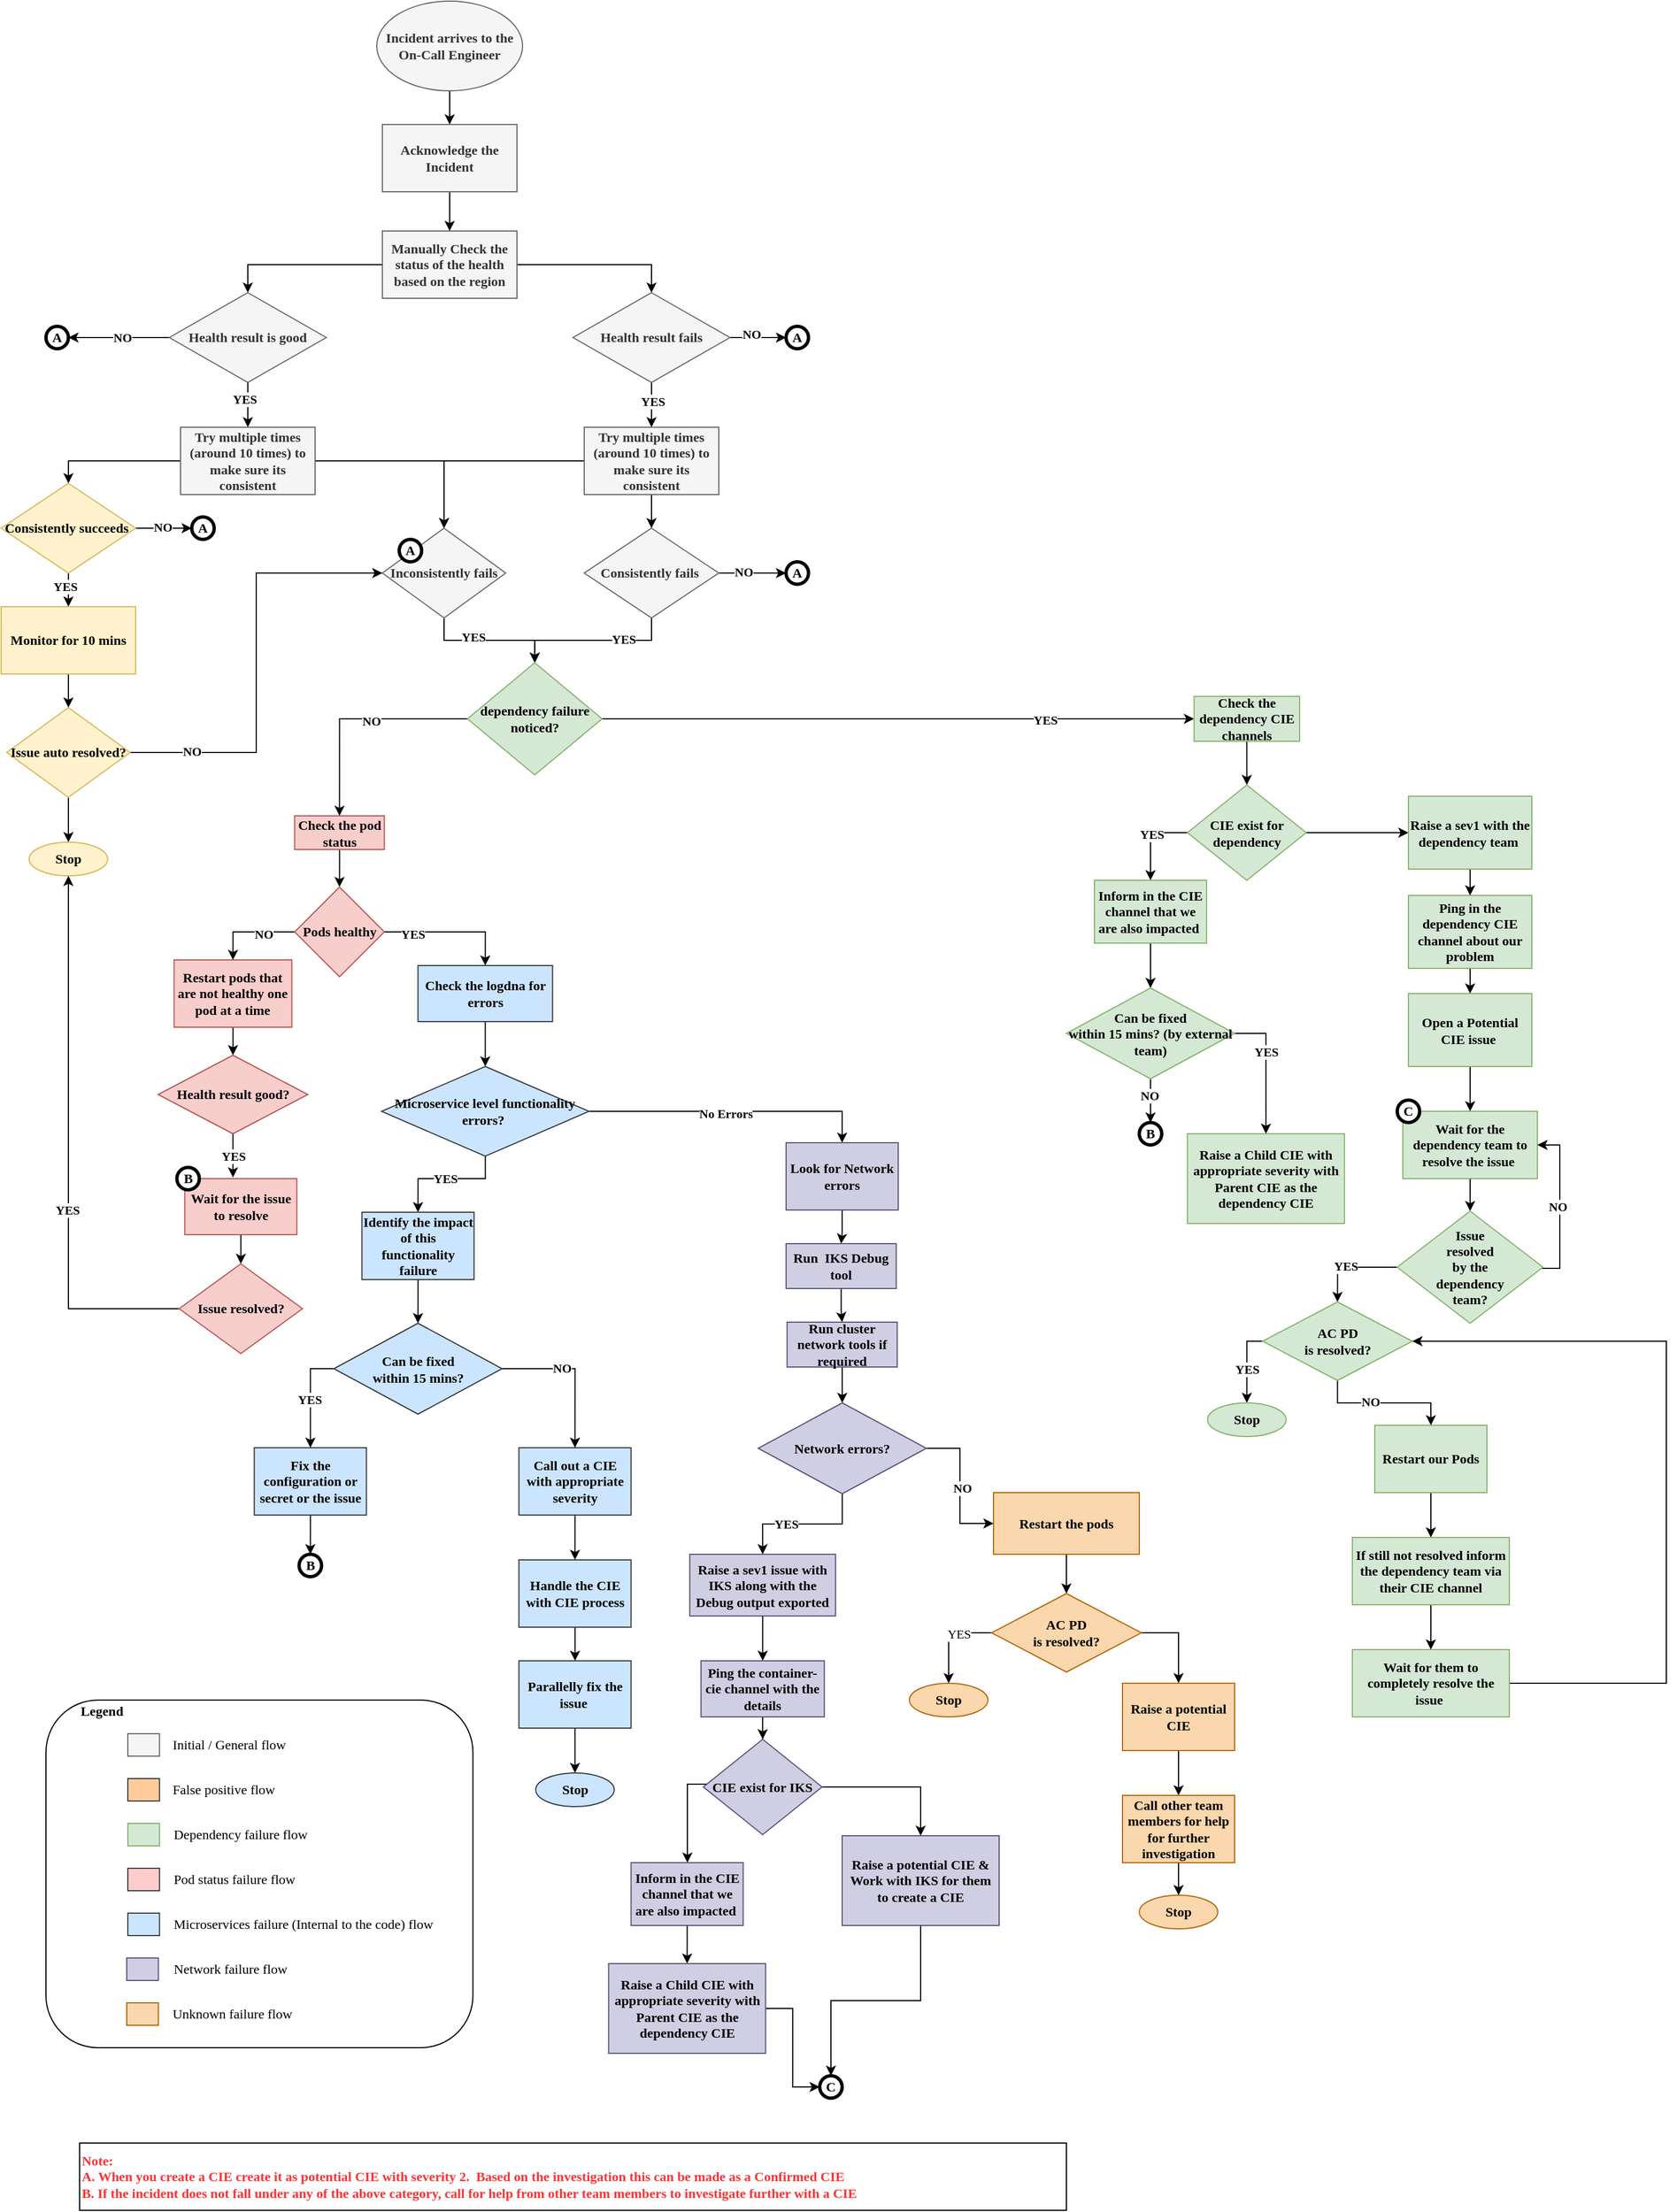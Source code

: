 <mxfile version="18.0.6" type="device"><diagram id="FDYLZBXGnMPQiUnerH1P" name="Page-1"><mxGraphModel dx="1106" dy="768" grid="1" gridSize="10" guides="1" tooltips="1" connect="1" arrows="1" fold="1" page="1" pageScale="1" pageWidth="827" pageHeight="1169" math="0" shadow="0"><root><mxCell id="0"/><mxCell id="1" parent="0"/><mxCell id="dsSMguRBTFN9yj0ZaNTY-13" style="edgeStyle=orthogonalEdgeStyle;rounded=0;orthogonalLoop=1;jettySize=auto;html=1;entryX=0.5;entryY=0;entryDx=0;entryDy=0;fontFamily=Georgia;fontStyle=1" edge="1" parent="1" source="dsSMguRBTFN9yj0ZaNTY-1" target="dsSMguRBTFN9yj0ZaNTY-2"><mxGeometry relative="1" as="geometry"/></mxCell><mxCell id="dsSMguRBTFN9yj0ZaNTY-1" value="Incident arrives to the On-Call Engineer" style="ellipse;whiteSpace=wrap;html=1;fontFamily=Georgia;fontStyle=1;fillColor=#f5f5f5;fontColor=#333333;strokeColor=#666666;" vertex="1" parent="1"><mxGeometry x="375" y="50" width="130" height="80" as="geometry"/></mxCell><mxCell id="dsSMguRBTFN9yj0ZaNTY-14" style="edgeStyle=orthogonalEdgeStyle;rounded=0;orthogonalLoop=1;jettySize=auto;html=1;fontFamily=Georgia;fontStyle=1" edge="1" parent="1" source="dsSMguRBTFN9yj0ZaNTY-2" target="dsSMguRBTFN9yj0ZaNTY-3"><mxGeometry relative="1" as="geometry"/></mxCell><mxCell id="dsSMguRBTFN9yj0ZaNTY-2" value="Acknowledge the Incident" style="rounded=0;whiteSpace=wrap;html=1;fontFamily=Georgia;fontStyle=1;fillColor=#f5f5f5;fontColor=#333333;strokeColor=#666666;" vertex="1" parent="1"><mxGeometry x="380" y="160" width="120" height="60" as="geometry"/></mxCell><mxCell id="dsSMguRBTFN9yj0ZaNTY-15" style="edgeStyle=orthogonalEdgeStyle;rounded=0;orthogonalLoop=1;jettySize=auto;html=1;entryX=0.5;entryY=0;entryDx=0;entryDy=0;fontFamily=Georgia;fontStyle=1" edge="1" parent="1" source="dsSMguRBTFN9yj0ZaNTY-3" target="dsSMguRBTFN9yj0ZaNTY-5"><mxGeometry relative="1" as="geometry"/></mxCell><mxCell id="dsSMguRBTFN9yj0ZaNTY-16" style="edgeStyle=orthogonalEdgeStyle;rounded=0;orthogonalLoop=1;jettySize=auto;html=1;entryX=0.5;entryY=0;entryDx=0;entryDy=0;fontFamily=Georgia;fontStyle=1" edge="1" parent="1" source="dsSMguRBTFN9yj0ZaNTY-3" target="dsSMguRBTFN9yj0ZaNTY-7"><mxGeometry relative="1" as="geometry"/></mxCell><mxCell id="dsSMguRBTFN9yj0ZaNTY-3" value="Manually Check the status of the health based on the region" style="rounded=0;whiteSpace=wrap;html=1;fontFamily=Georgia;fontStyle=1;fillColor=#f5f5f5;fontColor=#333333;strokeColor=#666666;" vertex="1" parent="1"><mxGeometry x="380" y="255" width="120" height="60" as="geometry"/></mxCell><mxCell id="dsSMguRBTFN9yj0ZaNTY-17" style="edgeStyle=orthogonalEdgeStyle;rounded=0;orthogonalLoop=1;jettySize=auto;html=1;entryX=0.5;entryY=0;entryDx=0;entryDy=0;fontFamily=Georgia;fontStyle=1" edge="1" parent="1" source="dsSMguRBTFN9yj0ZaNTY-5" target="dsSMguRBTFN9yj0ZaNTY-6"><mxGeometry relative="1" as="geometry"/></mxCell><mxCell id="dsSMguRBTFN9yj0ZaNTY-34" value="YES" style="edgeLabel;html=1;align=center;verticalAlign=middle;resizable=0;points=[];fontFamily=Georgia;fontStyle=1" vertex="1" connectable="0" parent="dsSMguRBTFN9yj0ZaNTY-17"><mxGeometry x="-0.25" y="-3" relative="1" as="geometry"><mxPoint as="offset"/></mxGeometry></mxCell><mxCell id="dsSMguRBTFN9yj0ZaNTY-38" style="edgeStyle=orthogonalEdgeStyle;rounded=0;orthogonalLoop=1;jettySize=auto;html=1;entryX=1;entryY=0.5;entryDx=0;entryDy=0;fontFamily=Georgia;fontStyle=1" edge="1" parent="1" source="dsSMguRBTFN9yj0ZaNTY-5" target="dsSMguRBTFN9yj0ZaNTY-37"><mxGeometry relative="1" as="geometry"/></mxCell><mxCell id="dsSMguRBTFN9yj0ZaNTY-42" value="NO" style="edgeLabel;html=1;align=center;verticalAlign=middle;resizable=0;points=[];fontFamily=Georgia;fontStyle=1" vertex="1" connectable="0" parent="dsSMguRBTFN9yj0ZaNTY-38"><mxGeometry x="-0.067" relative="1" as="geometry"><mxPoint as="offset"/></mxGeometry></mxCell><mxCell id="dsSMguRBTFN9yj0ZaNTY-5" value="Health result is good" style="rhombus;whiteSpace=wrap;html=1;fontFamily=Georgia;fontStyle=1;fillColor=#f5f5f5;fontColor=#333333;strokeColor=#666666;" vertex="1" parent="1"><mxGeometry x="190" y="310" width="140" height="80" as="geometry"/></mxCell><mxCell id="dsSMguRBTFN9yj0ZaNTY-19" style="edgeStyle=orthogonalEdgeStyle;rounded=0;orthogonalLoop=1;jettySize=auto;html=1;entryX=0.5;entryY=0;entryDx=0;entryDy=0;fontFamily=Georgia;fontStyle=1" edge="1" parent="1" source="dsSMguRBTFN9yj0ZaNTY-6" target="dsSMguRBTFN9yj0ZaNTY-9"><mxGeometry relative="1" as="geometry"/></mxCell><mxCell id="dsSMguRBTFN9yj0ZaNTY-32" style="edgeStyle=orthogonalEdgeStyle;rounded=0;orthogonalLoop=1;jettySize=auto;html=1;entryX=0.5;entryY=0;entryDx=0;entryDy=0;fontFamily=Georgia;fontStyle=1" edge="1" parent="1" source="dsSMguRBTFN9yj0ZaNTY-6" target="dsSMguRBTFN9yj0ZaNTY-12"><mxGeometry relative="1" as="geometry"/></mxCell><mxCell id="dsSMguRBTFN9yj0ZaNTY-6" value="Try multiple times (around 10 times) to make sure its consistent" style="rounded=0;whiteSpace=wrap;html=1;fontFamily=Georgia;fontStyle=1;fillColor=#f5f5f5;fontColor=#333333;strokeColor=#666666;" vertex="1" parent="1"><mxGeometry x="200" y="430" width="120" height="60" as="geometry"/></mxCell><mxCell id="dsSMguRBTFN9yj0ZaNTY-18" style="edgeStyle=orthogonalEdgeStyle;rounded=0;orthogonalLoop=1;jettySize=auto;html=1;entryX=0.5;entryY=0;entryDx=0;entryDy=0;fontFamily=Georgia;fontStyle=1" edge="1" parent="1" source="dsSMguRBTFN9yj0ZaNTY-7" target="dsSMguRBTFN9yj0ZaNTY-8"><mxGeometry relative="1" as="geometry"/></mxCell><mxCell id="dsSMguRBTFN9yj0ZaNTY-35" value="YES" style="edgeLabel;html=1;align=center;verticalAlign=middle;resizable=0;points=[];fontFamily=Georgia;fontStyle=1" vertex="1" connectable="0" parent="dsSMguRBTFN9yj0ZaNTY-18"><mxGeometry x="-0.15" y="1" relative="1" as="geometry"><mxPoint as="offset"/></mxGeometry></mxCell><mxCell id="dsSMguRBTFN9yj0ZaNTY-50" style="edgeStyle=orthogonalEdgeStyle;rounded=0;orthogonalLoop=1;jettySize=auto;html=1;entryX=0;entryY=0.5;entryDx=0;entryDy=0;fontFamily=Georgia;fontStyle=1" edge="1" parent="1" source="dsSMguRBTFN9yj0ZaNTY-7" target="dsSMguRBTFN9yj0ZaNTY-49"><mxGeometry relative="1" as="geometry"/></mxCell><mxCell id="dsSMguRBTFN9yj0ZaNTY-51" value="NO" style="edgeLabel;html=1;align=center;verticalAlign=middle;resizable=0;points=[];fontFamily=Georgia;fontStyle=1" vertex="1" connectable="0" parent="dsSMguRBTFN9yj0ZaNTY-50"><mxGeometry x="-0.24" y="3" relative="1" as="geometry"><mxPoint as="offset"/></mxGeometry></mxCell><mxCell id="dsSMguRBTFN9yj0ZaNTY-7" value="Health result fails" style="rhombus;whiteSpace=wrap;html=1;fontFamily=Georgia;fontStyle=1;fillColor=#f5f5f5;fontColor=#333333;strokeColor=#666666;" vertex="1" parent="1"><mxGeometry x="550" y="310" width="140" height="80" as="geometry"/></mxCell><mxCell id="dsSMguRBTFN9yj0ZaNTY-33" style="edgeStyle=orthogonalEdgeStyle;rounded=0;orthogonalLoop=1;jettySize=auto;html=1;entryX=0.5;entryY=0;entryDx=0;entryDy=0;fontFamily=Georgia;fontStyle=1" edge="1" parent="1" source="dsSMguRBTFN9yj0ZaNTY-8" target="dsSMguRBTFN9yj0ZaNTY-12"><mxGeometry relative="1" as="geometry"/></mxCell><mxCell id="dsSMguRBTFN9yj0ZaNTY-52" style="edgeStyle=orthogonalEdgeStyle;rounded=0;orthogonalLoop=1;jettySize=auto;html=1;fontFamily=Georgia;fontStyle=1" edge="1" parent="1" source="dsSMguRBTFN9yj0ZaNTY-8" target="dsSMguRBTFN9yj0ZaNTY-10"><mxGeometry relative="1" as="geometry"/></mxCell><mxCell id="dsSMguRBTFN9yj0ZaNTY-8" value="Try multiple times (around 10 times) to make sure its consistent" style="rounded=0;whiteSpace=wrap;html=1;fontFamily=Georgia;fontStyle=1;fillColor=#f5f5f5;fontColor=#333333;strokeColor=#666666;" vertex="1" parent="1"><mxGeometry x="560" y="430" width="120" height="60" as="geometry"/></mxCell><mxCell id="dsSMguRBTFN9yj0ZaNTY-22" style="edgeStyle=orthogonalEdgeStyle;rounded=0;orthogonalLoop=1;jettySize=auto;html=1;entryX=0.5;entryY=0;entryDx=0;entryDy=0;fontFamily=Georgia;fontStyle=1" edge="1" parent="1" source="dsSMguRBTFN9yj0ZaNTY-9" target="dsSMguRBTFN9yj0ZaNTY-20"><mxGeometry relative="1" as="geometry"/></mxCell><mxCell id="dsSMguRBTFN9yj0ZaNTY-43" value="YES" style="edgeLabel;html=1;align=center;verticalAlign=middle;resizable=0;points=[];fontFamily=Georgia;fontStyle=1" vertex="1" connectable="0" parent="dsSMguRBTFN9yj0ZaNTY-22"><mxGeometry x="0.28" y="-3" relative="1" as="geometry"><mxPoint as="offset"/></mxGeometry></mxCell><mxCell id="dsSMguRBTFN9yj0ZaNTY-46" style="edgeStyle=orthogonalEdgeStyle;rounded=0;orthogonalLoop=1;jettySize=auto;html=1;entryX=0;entryY=0.5;entryDx=0;entryDy=0;fontFamily=Georgia;fontStyle=1" edge="1" parent="1" source="dsSMguRBTFN9yj0ZaNTY-9" target="dsSMguRBTFN9yj0ZaNTY-45"><mxGeometry relative="1" as="geometry"/></mxCell><mxCell id="dsSMguRBTFN9yj0ZaNTY-47" value="NO" style="edgeLabel;html=1;align=center;verticalAlign=middle;resizable=0;points=[];fontFamily=Georgia;fontStyle=1" vertex="1" connectable="0" parent="dsSMguRBTFN9yj0ZaNTY-46"><mxGeometry x="-0.04" y="1" relative="1" as="geometry"><mxPoint as="offset"/></mxGeometry></mxCell><mxCell id="dsSMguRBTFN9yj0ZaNTY-9" value="Consistently succeeds&amp;nbsp;" style="rhombus;whiteSpace=wrap;html=1;fontFamily=Georgia;fontStyle=1;fillColor=#fff2cc;strokeColor=#d6b656;" vertex="1" parent="1"><mxGeometry x="40" y="480" width="120" height="80" as="geometry"/></mxCell><mxCell id="dsSMguRBTFN9yj0ZaNTY-56" style="edgeStyle=orthogonalEdgeStyle;rounded=0;orthogonalLoop=1;jettySize=auto;html=1;entryX=0;entryY=0.5;entryDx=0;entryDy=0;fontFamily=Georgia;fontStyle=1" edge="1" parent="1" source="dsSMguRBTFN9yj0ZaNTY-10" target="dsSMguRBTFN9yj0ZaNTY-55"><mxGeometry relative="1" as="geometry"/></mxCell><mxCell id="dsSMguRBTFN9yj0ZaNTY-58" value="NO" style="edgeLabel;html=1;align=center;verticalAlign=middle;resizable=0;points=[];fontFamily=Georgia;fontStyle=1" vertex="1" connectable="0" parent="dsSMguRBTFN9yj0ZaNTY-56"><mxGeometry x="-0.267" y="1" relative="1" as="geometry"><mxPoint as="offset"/></mxGeometry></mxCell><mxCell id="dsSMguRBTFN9yj0ZaNTY-62" style="edgeStyle=orthogonalEdgeStyle;rounded=0;orthogonalLoop=1;jettySize=auto;html=1;entryX=0.5;entryY=0;entryDx=0;entryDy=0;fontFamily=Georgia;fontStyle=1" edge="1" parent="1" source="dsSMguRBTFN9yj0ZaNTY-10" target="dsSMguRBTFN9yj0ZaNTY-112"><mxGeometry relative="1" as="geometry"><Array as="points"><mxPoint x="620" y="620"/><mxPoint x="516" y="620"/></Array></mxGeometry></mxCell><mxCell id="dsSMguRBTFN9yj0ZaNTY-98" value="YES" style="edgeLabel;html=1;align=center;verticalAlign=middle;resizable=0;points=[];fontFamily=Georgia;fontStyle=1" vertex="1" connectable="0" parent="dsSMguRBTFN9yj0ZaNTY-62"><mxGeometry x="-0.371" y="-1" relative="1" as="geometry"><mxPoint as="offset"/></mxGeometry></mxCell><mxCell id="dsSMguRBTFN9yj0ZaNTY-10" value="Consistently fails&amp;nbsp;" style="rhombus;whiteSpace=wrap;html=1;fontFamily=Georgia;fontStyle=1;fillColor=#f5f5f5;fontColor=#333333;strokeColor=#666666;" vertex="1" parent="1"><mxGeometry x="560" y="520" width="120" height="80" as="geometry"/></mxCell><mxCell id="dsSMguRBTFN9yj0ZaNTY-60" style="edgeStyle=orthogonalEdgeStyle;rounded=0;orthogonalLoop=1;jettySize=auto;html=1;entryX=0.5;entryY=0;entryDx=0;entryDy=0;fontFamily=Georgia;fontStyle=1" edge="1" parent="1" source="dsSMguRBTFN9yj0ZaNTY-12" target="dsSMguRBTFN9yj0ZaNTY-112"><mxGeometry relative="1" as="geometry"><mxPoint x="425" y="620" as="targetPoint"/></mxGeometry></mxCell><mxCell id="dsSMguRBTFN9yj0ZaNTY-99" value="YES" style="edgeLabel;html=1;align=center;verticalAlign=middle;resizable=0;points=[];fontFamily=Georgia;fontStyle=1" vertex="1" connectable="0" parent="dsSMguRBTFN9yj0ZaNTY-60"><mxGeometry x="-0.248" y="3" relative="1" as="geometry"><mxPoint as="offset"/></mxGeometry></mxCell><mxCell id="dsSMguRBTFN9yj0ZaNTY-12" value="Inconsistently fails" style="rhombus;whiteSpace=wrap;html=1;fontFamily=Georgia;fontStyle=1;fillColor=#f5f5f5;fontColor=#333333;strokeColor=#666666;" vertex="1" parent="1"><mxGeometry x="380" y="520" width="110" height="80" as="geometry"/></mxCell><mxCell id="dsSMguRBTFN9yj0ZaNTY-25" style="edgeStyle=orthogonalEdgeStyle;rounded=0;orthogonalLoop=1;jettySize=auto;html=1;entryX=0.5;entryY=0;entryDx=0;entryDy=0;fontFamily=Georgia;fontStyle=1" edge="1" parent="1" source="dsSMguRBTFN9yj0ZaNTY-20" target="dsSMguRBTFN9yj0ZaNTY-24"><mxGeometry relative="1" as="geometry"/></mxCell><mxCell id="dsSMguRBTFN9yj0ZaNTY-20" value="Monitor for 10 mins" style="rounded=0;whiteSpace=wrap;html=1;fontFamily=Georgia;fontStyle=1;fillColor=#fff2cc;strokeColor=#d6b656;" vertex="1" parent="1"><mxGeometry x="40" y="590" width="120" height="60" as="geometry"/></mxCell><mxCell id="dsSMguRBTFN9yj0ZaNTY-26" style="edgeStyle=orthogonalEdgeStyle;rounded=0;orthogonalLoop=1;jettySize=auto;html=1;entryX=0;entryY=0.5;entryDx=0;entryDy=0;fontFamily=Georgia;fontStyle=1" edge="1" parent="1" source="dsSMguRBTFN9yj0ZaNTY-24" target="dsSMguRBTFN9yj0ZaNTY-12"><mxGeometry relative="1" as="geometry"/></mxCell><mxCell id="dsSMguRBTFN9yj0ZaNTY-27" value="NO" style="edgeLabel;html=1;align=center;verticalAlign=middle;resizable=0;points=[];fontFamily=Georgia;fontStyle=1" vertex="1" connectable="0" parent="dsSMguRBTFN9yj0ZaNTY-26"><mxGeometry x="-0.718" y="1" relative="1" as="geometry"><mxPoint as="offset"/></mxGeometry></mxCell><mxCell id="dsSMguRBTFN9yj0ZaNTY-31" style="edgeStyle=orthogonalEdgeStyle;rounded=0;orthogonalLoop=1;jettySize=auto;html=1;entryX=0.5;entryY=0;entryDx=0;entryDy=0;fontFamily=Georgia;fontStyle=1" edge="1" parent="1" source="dsSMguRBTFN9yj0ZaNTY-24" target="dsSMguRBTFN9yj0ZaNTY-30"><mxGeometry relative="1" as="geometry"/></mxCell><mxCell id="dsSMguRBTFN9yj0ZaNTY-24" value="Issue auto resolved?" style="rhombus;whiteSpace=wrap;html=1;fontFamily=Georgia;fontStyle=1;fillColor=#fff2cc;strokeColor=#d6b656;" vertex="1" parent="1"><mxGeometry x="45" y="680" width="110" height="80" as="geometry"/></mxCell><mxCell id="dsSMguRBTFN9yj0ZaNTY-30" value="Stop" style="ellipse;whiteSpace=wrap;html=1;fontFamily=Georgia;fontStyle=1;fillColor=#fff2cc;strokeColor=#d6b656;" vertex="1" parent="1"><mxGeometry x="65" y="800" width="70" height="30" as="geometry"/></mxCell><mxCell id="dsSMguRBTFN9yj0ZaNTY-37" value="A" style="ellipse;whiteSpace=wrap;html=1;aspect=fixed;fontFamily=Georgia;fontStyle=1;strokeWidth=3;" vertex="1" parent="1"><mxGeometry x="80" y="340" width="20" height="20" as="geometry"/></mxCell><mxCell id="dsSMguRBTFN9yj0ZaNTY-39" value="A" style="ellipse;whiteSpace=wrap;html=1;aspect=fixed;fontFamily=Georgia;fontStyle=1;strokeWidth=3;" vertex="1" parent="1"><mxGeometry x="395" y="530" width="20" height="20" as="geometry"/></mxCell><mxCell id="dsSMguRBTFN9yj0ZaNTY-45" value="A" style="ellipse;whiteSpace=wrap;html=1;aspect=fixed;fontFamily=Georgia;fontStyle=1;strokeWidth=3;" vertex="1" parent="1"><mxGeometry x="210" y="510" width="20" height="20" as="geometry"/></mxCell><mxCell id="dsSMguRBTFN9yj0ZaNTY-49" value="A" style="ellipse;whiteSpace=wrap;html=1;aspect=fixed;fontFamily=Georgia;fontStyle=1;strokeWidth=3;" vertex="1" parent="1"><mxGeometry x="740" y="340" width="20" height="20" as="geometry"/></mxCell><mxCell id="dsSMguRBTFN9yj0ZaNTY-55" value="A" style="ellipse;whiteSpace=wrap;html=1;aspect=fixed;fontFamily=Georgia;fontStyle=1;strokeWidth=3;" vertex="1" parent="1"><mxGeometry x="740" y="550" width="20" height="20" as="geometry"/></mxCell><mxCell id="dsSMguRBTFN9yj0ZaNTY-76" style="edgeStyle=orthogonalEdgeStyle;rounded=0;orthogonalLoop=1;jettySize=auto;html=1;entryX=0.5;entryY=0;entryDx=0;entryDy=0;fontFamily=Georgia;fontStyle=1" edge="1" parent="1" source="dsSMguRBTFN9yj0ZaNTY-61" target="dsSMguRBTFN9yj0ZaNTY-64"><mxGeometry relative="1" as="geometry"/></mxCell><mxCell id="dsSMguRBTFN9yj0ZaNTY-61" value="Check the pod status" style="rounded=0;whiteSpace=wrap;html=1;fontFamily=Georgia;fontStyle=1;fillColor=#f8cecc;strokeColor=#b85450;" vertex="1" parent="1"><mxGeometry x="301.75" y="776.5" width="80" height="30" as="geometry"/></mxCell><mxCell id="dsSMguRBTFN9yj0ZaNTY-68" style="edgeStyle=orthogonalEdgeStyle;rounded=0;orthogonalLoop=1;jettySize=auto;html=1;entryX=0.5;entryY=0;entryDx=0;entryDy=0;fontFamily=Georgia;fontStyle=1" edge="1" parent="1" source="dsSMguRBTFN9yj0ZaNTY-63" target="dsSMguRBTFN9yj0ZaNTY-67"><mxGeometry relative="1" as="geometry"/></mxCell><mxCell id="dsSMguRBTFN9yj0ZaNTY-63" value="Restart pods that are not healthy one pod at a time" style="rounded=0;whiteSpace=wrap;html=1;fontFamily=Georgia;fontStyle=1;fillColor=#f8cecc;strokeColor=#b85450;" vertex="1" parent="1"><mxGeometry x="194.25" y="905" width="105" height="60" as="geometry"/></mxCell><mxCell id="dsSMguRBTFN9yj0ZaNTY-69" style="edgeStyle=orthogonalEdgeStyle;rounded=0;orthogonalLoop=1;jettySize=auto;html=1;entryX=0.5;entryY=0;entryDx=0;entryDy=0;fontFamily=Georgia;fontStyle=1" edge="1" parent="1" source="dsSMguRBTFN9yj0ZaNTY-64" target="dsSMguRBTFN9yj0ZaNTY-63"><mxGeometry relative="1" as="geometry"/></mxCell><mxCell id="dsSMguRBTFN9yj0ZaNTY-77" value="NO" style="edgeLabel;html=1;align=center;verticalAlign=middle;resizable=0;points=[];fontFamily=Georgia;fontStyle=1" vertex="1" connectable="0" parent="dsSMguRBTFN9yj0ZaNTY-69"><mxGeometry x="-0.294" y="2" relative="1" as="geometry"><mxPoint as="offset"/></mxGeometry></mxCell><mxCell id="dsSMguRBTFN9yj0ZaNTY-79" style="edgeStyle=orthogonalEdgeStyle;rounded=0;orthogonalLoop=1;jettySize=auto;html=1;entryX=0.5;entryY=0;entryDx=0;entryDy=0;fontFamily=Georgia;fontStyle=1" edge="1" parent="1" source="dsSMguRBTFN9yj0ZaNTY-64" target="dsSMguRBTFN9yj0ZaNTY-78"><mxGeometry relative="1" as="geometry"/></mxCell><mxCell id="dsSMguRBTFN9yj0ZaNTY-80" value="YES" style="edgeLabel;html=1;align=center;verticalAlign=middle;resizable=0;points=[];fontFamily=Georgia;fontStyle=1" vertex="1" connectable="0" parent="dsSMguRBTFN9yj0ZaNTY-79"><mxGeometry x="-0.582" y="-2" relative="1" as="geometry"><mxPoint as="offset"/></mxGeometry></mxCell><mxCell id="dsSMguRBTFN9yj0ZaNTY-64" value="Pods healthy" style="rhombus;whiteSpace=wrap;html=1;fontFamily=Georgia;strokeWidth=1;fontStyle=1;fillColor=#f8cecc;strokeColor=#b85450;" vertex="1" parent="1"><mxGeometry x="301.75" y="840" width="80" height="80" as="geometry"/></mxCell><mxCell id="dsSMguRBTFN9yj0ZaNTY-71" value="YES" style="edgeStyle=orthogonalEdgeStyle;rounded=0;orthogonalLoop=1;jettySize=auto;html=1;entryX=0.43;entryY=-0.02;entryDx=0;entryDy=0;entryPerimeter=0;fontFamily=Georgia;fontStyle=1" edge="1" parent="1" source="dsSMguRBTFN9yj0ZaNTY-67" target="dsSMguRBTFN9yj0ZaNTY-70"><mxGeometry relative="1" as="geometry"/></mxCell><mxCell id="dsSMguRBTFN9yj0ZaNTY-67" value="Health result good?" style="rhombus;whiteSpace=wrap;html=1;fontFamily=Georgia;strokeWidth=1;fontStyle=1;fillColor=#f8cecc;strokeColor=#b85450;" vertex="1" parent="1"><mxGeometry x="180" y="990" width="133.5" height="70" as="geometry"/></mxCell><mxCell id="dsSMguRBTFN9yj0ZaNTY-72" style="edgeStyle=orthogonalEdgeStyle;rounded=0;orthogonalLoop=1;jettySize=auto;html=1;entryX=0.5;entryY=1;entryDx=0;entryDy=0;fontFamily=Georgia;exitX=0;exitY=0.5;exitDx=0;exitDy=0;fontStyle=1" edge="1" parent="1" source="dsSMguRBTFN9yj0ZaNTY-73" target="dsSMguRBTFN9yj0ZaNTY-30"><mxGeometry relative="1" as="geometry"/></mxCell><mxCell id="dsSMguRBTFN9yj0ZaNTY-75" value="YES" style="edgeLabel;html=1;align=center;verticalAlign=middle;resizable=0;points=[];fontFamily=Georgia;fontStyle=1" vertex="1" connectable="0" parent="dsSMguRBTFN9yj0ZaNTY-72"><mxGeometry x="-0.228" y="1" relative="1" as="geometry"><mxPoint as="offset"/></mxGeometry></mxCell><mxCell id="dsSMguRBTFN9yj0ZaNTY-74" style="edgeStyle=orthogonalEdgeStyle;rounded=0;orthogonalLoop=1;jettySize=auto;html=1;fontFamily=Georgia;fontStyle=1" edge="1" parent="1" source="dsSMguRBTFN9yj0ZaNTY-70" target="dsSMguRBTFN9yj0ZaNTY-73"><mxGeometry relative="1" as="geometry"/></mxCell><mxCell id="dsSMguRBTFN9yj0ZaNTY-70" value="Wait for the issue to resolve" style="rounded=0;whiteSpace=wrap;html=1;fontFamily=Georgia;fontStyle=1;fillColor=#f8cecc;strokeColor=#b85450;" vertex="1" parent="1"><mxGeometry x="203.75" y="1100" width="100" height="50" as="geometry"/></mxCell><mxCell id="dsSMguRBTFN9yj0ZaNTY-73" value="Issue resolved?" style="rhombus;whiteSpace=wrap;html=1;fontFamily=Georgia;fontStyle=1;fillColor=#f8cecc;strokeColor=#b85450;" vertex="1" parent="1"><mxGeometry x="198.75" y="1176" width="110" height="80" as="geometry"/></mxCell><mxCell id="dsSMguRBTFN9yj0ZaNTY-83" style="edgeStyle=orthogonalEdgeStyle;rounded=0;orthogonalLoop=1;jettySize=auto;html=1;entryX=0.5;entryY=0;entryDx=0;entryDy=0;fontFamily=Georgia;fontStyle=1" edge="1" parent="1" source="dsSMguRBTFN9yj0ZaNTY-78" target="dsSMguRBTFN9yj0ZaNTY-82"><mxGeometry relative="1" as="geometry"/></mxCell><mxCell id="dsSMguRBTFN9yj0ZaNTY-78" value="Check the logdna for errors" style="rounded=0;whiteSpace=wrap;html=1;fontFamily=Georgia;fontStyle=1;fillColor=#cce5ff;strokeColor=#36393d;" vertex="1" parent="1"><mxGeometry x="411.75" y="910" width="120" height="50" as="geometry"/></mxCell><mxCell id="dsSMguRBTFN9yj0ZaNTY-87" style="edgeStyle=orthogonalEdgeStyle;rounded=0;orthogonalLoop=1;jettySize=auto;html=1;entryX=0.5;entryY=0;entryDx=0;entryDy=0;fontFamily=Georgia;fontStyle=1" edge="1" parent="1" source="dsSMguRBTFN9yj0ZaNTY-82" target="dsSMguRBTFN9yj0ZaNTY-84"><mxGeometry relative="1" as="geometry"><Array as="points"><mxPoint x="471.75" y="1100"/></Array></mxGeometry></mxCell><mxCell id="dsSMguRBTFN9yj0ZaNTY-88" value="YES" style="edgeLabel;html=1;align=center;verticalAlign=middle;resizable=0;points=[];fontFamily=Georgia;fontStyle=1" vertex="1" connectable="0" parent="dsSMguRBTFN9yj0ZaNTY-87"><mxGeometry x="0.018" relative="1" as="geometry"><mxPoint as="offset"/></mxGeometry></mxCell><mxCell id="dsSMguRBTFN9yj0ZaNTY-108" style="edgeStyle=orthogonalEdgeStyle;rounded=0;orthogonalLoop=1;jettySize=auto;html=1;entryX=0.5;entryY=0;entryDx=0;entryDy=0;fontFamily=Georgia;fontStyle=1" edge="1" parent="1" source="dsSMguRBTFN9yj0ZaNTY-82" target="dsSMguRBTFN9yj0ZaNTY-107"><mxGeometry relative="1" as="geometry"/></mxCell><mxCell id="dsSMguRBTFN9yj0ZaNTY-109" value="No Errors" style="edgeLabel;html=1;align=center;verticalAlign=middle;resizable=0;points=[];fontFamily=Georgia;fontStyle=1" vertex="1" connectable="0" parent="dsSMguRBTFN9yj0ZaNTY-108"><mxGeometry x="-0.051" y="-2" relative="1" as="geometry"><mxPoint x="1" as="offset"/></mxGeometry></mxCell><mxCell id="dsSMguRBTFN9yj0ZaNTY-82" value="Microservice level functionality errors?&amp;nbsp;" style="rhombus;whiteSpace=wrap;html=1;fontFamily=Georgia;strokeWidth=1;fontStyle=1;fillColor=#cce5ff;strokeColor=#36393d;" vertex="1" parent="1"><mxGeometry x="379.25" y="1000" width="185" height="80" as="geometry"/></mxCell><mxCell id="dsSMguRBTFN9yj0ZaNTY-89" style="edgeStyle=orthogonalEdgeStyle;rounded=0;orthogonalLoop=1;jettySize=auto;html=1;entryX=0.5;entryY=0;entryDx=0;entryDy=0;fontFamily=Georgia;fontStyle=1" edge="1" parent="1" source="dsSMguRBTFN9yj0ZaNTY-84" target="dsSMguRBTFN9yj0ZaNTY-86"><mxGeometry relative="1" as="geometry"/></mxCell><mxCell id="dsSMguRBTFN9yj0ZaNTY-84" value="Identify the impact of this functionality failure" style="rounded=0;whiteSpace=wrap;html=1;fontFamily=Georgia;fontStyle=1;fillColor=#cce5ff;strokeColor=#36393d;" vertex="1" parent="1"><mxGeometry x="361.75" y="1130" width="100" height="60" as="geometry"/></mxCell><mxCell id="dsSMguRBTFN9yj0ZaNTY-103" style="edgeStyle=orthogonalEdgeStyle;rounded=0;orthogonalLoop=1;jettySize=auto;html=1;entryX=0.5;entryY=0;entryDx=0;entryDy=0;fontFamily=Georgia;fontStyle=1" edge="1" parent="1" source="dsSMguRBTFN9yj0ZaNTY-85" target="dsSMguRBTFN9yj0ZaNTY-101"><mxGeometry relative="1" as="geometry"/></mxCell><mxCell id="dsSMguRBTFN9yj0ZaNTY-85" value="Call out a CIE with appropriate severity" style="rounded=0;whiteSpace=wrap;html=1;fontFamily=Georgia;fontStyle=1;fillColor=#cce5ff;strokeColor=#36393d;" vertex="1" parent="1"><mxGeometry x="501.75" y="1340" width="100" height="60" as="geometry"/></mxCell><mxCell id="dsSMguRBTFN9yj0ZaNTY-90" style="edgeStyle=orthogonalEdgeStyle;rounded=0;orthogonalLoop=1;jettySize=auto;html=1;entryX=0.5;entryY=0;entryDx=0;entryDy=0;fontFamily=Georgia;fontStyle=1" edge="1" parent="1" source="dsSMguRBTFN9yj0ZaNTY-86" target="dsSMguRBTFN9yj0ZaNTY-85"><mxGeometry relative="1" as="geometry"/></mxCell><mxCell id="dsSMguRBTFN9yj0ZaNTY-91" value="NO" style="edgeLabel;html=1;align=center;verticalAlign=middle;resizable=0;points=[];fontFamily=Georgia;fontStyle=1" vertex="1" connectable="0" parent="dsSMguRBTFN9yj0ZaNTY-90"><mxGeometry x="-0.236" y="1" relative="1" as="geometry"><mxPoint x="1" as="offset"/></mxGeometry></mxCell><mxCell id="dsSMguRBTFN9yj0ZaNTY-93" style="edgeStyle=orthogonalEdgeStyle;rounded=0;orthogonalLoop=1;jettySize=auto;html=1;fontFamily=Georgia;exitX=0;exitY=0.5;exitDx=0;exitDy=0;fontStyle=1" edge="1" parent="1" source="dsSMguRBTFN9yj0ZaNTY-86" target="dsSMguRBTFN9yj0ZaNTY-92"><mxGeometry relative="1" as="geometry"/></mxCell><mxCell id="dsSMguRBTFN9yj0ZaNTY-100" value="YES" style="edgeLabel;html=1;align=center;verticalAlign=middle;resizable=0;points=[];fontFamily=Georgia;fontStyle=1" vertex="1" connectable="0" parent="dsSMguRBTFN9yj0ZaNTY-93"><mxGeometry x="0.065" y="-1" relative="1" as="geometry"><mxPoint as="offset"/></mxGeometry></mxCell><mxCell id="dsSMguRBTFN9yj0ZaNTY-86" value="Can be fixed &lt;br&gt;within 15 mins?" style="rhombus;whiteSpace=wrap;html=1;fontFamily=Georgia;strokeWidth=1;fontStyle=1;fillColor=#cce5ff;strokeColor=#36393d;" vertex="1" parent="1"><mxGeometry x="336.75" y="1229" width="150" height="81" as="geometry"/></mxCell><mxCell id="dsSMguRBTFN9yj0ZaNTY-97" style="edgeStyle=orthogonalEdgeStyle;rounded=0;orthogonalLoop=1;jettySize=auto;html=1;entryX=0.5;entryY=0;entryDx=0;entryDy=0;fontFamily=Georgia;fontStyle=1" edge="1" parent="1" source="dsSMguRBTFN9yj0ZaNTY-92" target="dsSMguRBTFN9yj0ZaNTY-96"><mxGeometry relative="1" as="geometry"/></mxCell><mxCell id="dsSMguRBTFN9yj0ZaNTY-92" value="Fix the configuration or secret or the issue" style="rounded=0;whiteSpace=wrap;html=1;fontFamily=Georgia;fontStyle=1;fillColor=#cce5ff;strokeColor=#36393d;" vertex="1" parent="1"><mxGeometry x="265.75" y="1340" width="100" height="60" as="geometry"/></mxCell><mxCell id="dsSMguRBTFN9yj0ZaNTY-94" value="B" style="ellipse;whiteSpace=wrap;html=1;aspect=fixed;fontFamily=Georgia;fontStyle=1;strokeWidth=3;" vertex="1" parent="1"><mxGeometry x="196.75" y="1090" width="20" height="20" as="geometry"/></mxCell><mxCell id="dsSMguRBTFN9yj0ZaNTY-96" value="B" style="ellipse;whiteSpace=wrap;html=1;aspect=fixed;fontFamily=Georgia;fontStyle=1;strokeWidth=3;" vertex="1" parent="1"><mxGeometry x="305.75" y="1435" width="20" height="20" as="geometry"/></mxCell><mxCell id="dsSMguRBTFN9yj0ZaNTY-104" style="edgeStyle=orthogonalEdgeStyle;rounded=0;orthogonalLoop=1;jettySize=auto;html=1;fontFamily=Georgia;fontStyle=1" edge="1" parent="1" source="dsSMguRBTFN9yj0ZaNTY-101" target="dsSMguRBTFN9yj0ZaNTY-102"><mxGeometry relative="1" as="geometry"/></mxCell><mxCell id="dsSMguRBTFN9yj0ZaNTY-101" value="Handle the CIE with CIE process" style="rounded=0;whiteSpace=wrap;html=1;fontFamily=Georgia;fontStyle=1;fillColor=#cce5ff;strokeColor=#36393d;" vertex="1" parent="1"><mxGeometry x="501.75" y="1440" width="100" height="60" as="geometry"/></mxCell><mxCell id="dsSMguRBTFN9yj0ZaNTY-106" style="edgeStyle=orthogonalEdgeStyle;rounded=0;orthogonalLoop=1;jettySize=auto;html=1;entryX=0.5;entryY=0;entryDx=0;entryDy=0;fontFamily=Georgia;fontStyle=1" edge="1" parent="1" source="dsSMguRBTFN9yj0ZaNTY-102" target="dsSMguRBTFN9yj0ZaNTY-105"><mxGeometry relative="1" as="geometry"/></mxCell><mxCell id="dsSMguRBTFN9yj0ZaNTY-102" value="Parallelly fix the issue&amp;nbsp;" style="rounded=0;whiteSpace=wrap;html=1;fontFamily=Georgia;fontStyle=1;fillColor=#cce5ff;strokeColor=#36393d;" vertex="1" parent="1"><mxGeometry x="501.75" y="1530" width="100" height="60" as="geometry"/></mxCell><mxCell id="dsSMguRBTFN9yj0ZaNTY-105" value="Stop" style="ellipse;whiteSpace=wrap;html=1;fontFamily=Georgia;fontStyle=1;fillColor=#cce5ff;strokeColor=#36393d;" vertex="1" parent="1"><mxGeometry x="516.75" y="1630" width="70" height="30" as="geometry"/></mxCell><mxCell id="dsSMguRBTFN9yj0ZaNTY-165" style="edgeStyle=orthogonalEdgeStyle;rounded=0;orthogonalLoop=1;jettySize=auto;html=1;entryX=0.5;entryY=0;entryDx=0;entryDy=0;fontFamily=Georgia;fontColor=#000000;" edge="1" parent="1" source="dsSMguRBTFN9yj0ZaNTY-107" target="dsSMguRBTFN9yj0ZaNTY-110"><mxGeometry relative="1" as="geometry"/></mxCell><mxCell id="dsSMguRBTFN9yj0ZaNTY-107" value="Look for Network errors" style="rounded=0;whiteSpace=wrap;html=1;fontFamily=Georgia;fontStyle=1;fillColor=#d0cee2;strokeColor=#56517e;" vertex="1" parent="1"><mxGeometry x="740" y="1068" width="100" height="60" as="geometry"/></mxCell><mxCell id="dsSMguRBTFN9yj0ZaNTY-169" style="edgeStyle=orthogonalEdgeStyle;rounded=0;orthogonalLoop=1;jettySize=auto;html=1;entryX=0.5;entryY=0;entryDx=0;entryDy=0;fontFamily=Georgia;fontColor=#000000;" edge="1" parent="1" source="dsSMguRBTFN9yj0ZaNTY-110" target="dsSMguRBTFN9yj0ZaNTY-168"><mxGeometry relative="1" as="geometry"/></mxCell><mxCell id="dsSMguRBTFN9yj0ZaNTY-110" value="Run&amp;nbsp; IKS Debug tool" style="rounded=0;whiteSpace=wrap;html=1;fontFamily=Georgia;fontStyle=1;fillColor=#d0cee2;strokeColor=#56517e;" vertex="1" parent="1"><mxGeometry x="740" y="1158" width="98.25" height="40" as="geometry"/></mxCell><mxCell id="dsSMguRBTFN9yj0ZaNTY-116" style="edgeStyle=orthogonalEdgeStyle;rounded=0;orthogonalLoop=1;jettySize=auto;html=1;entryX=0;entryY=0.5;entryDx=0;entryDy=0;fontFamily=Georgia;fontStyle=1" edge="1" parent="1" source="dsSMguRBTFN9yj0ZaNTY-112" target="dsSMguRBTFN9yj0ZaNTY-113"><mxGeometry relative="1" as="geometry"/></mxCell><mxCell id="dsSMguRBTFN9yj0ZaNTY-117" value="YES" style="edgeLabel;html=1;align=center;verticalAlign=middle;resizable=0;points=[];fontFamily=Georgia;fontStyle=1" vertex="1" connectable="0" parent="dsSMguRBTFN9yj0ZaNTY-116"><mxGeometry x="0.496" y="-1" relative="1" as="geometry"><mxPoint as="offset"/></mxGeometry></mxCell><mxCell id="dsSMguRBTFN9yj0ZaNTY-163" style="edgeStyle=orthogonalEdgeStyle;rounded=0;orthogonalLoop=1;jettySize=auto;html=1;entryX=0.5;entryY=0;entryDx=0;entryDy=0;fontFamily=Georgia;fontColor=#000000;" edge="1" parent="1" source="dsSMguRBTFN9yj0ZaNTY-112" target="dsSMguRBTFN9yj0ZaNTY-61"><mxGeometry relative="1" as="geometry"/></mxCell><mxCell id="dsSMguRBTFN9yj0ZaNTY-164" value="NO" style="edgeLabel;html=1;align=center;verticalAlign=middle;resizable=0;points=[];fontFamily=Georgia;fontColor=#000000;fontStyle=1" vertex="1" connectable="0" parent="dsSMguRBTFN9yj0ZaNTY-163"><mxGeometry x="-0.139" y="2" relative="1" as="geometry"><mxPoint as="offset"/></mxGeometry></mxCell><mxCell id="dsSMguRBTFN9yj0ZaNTY-112" value="&lt;span style=&quot;color: rgb(0, 0, 0); font-family: Georgia; font-size: 12px; font-style: normal; font-variant-ligatures: normal; font-variant-caps: normal; letter-spacing: normal; orphans: 2; text-align: center; text-indent: 0px; text-transform: none; widows: 2; word-spacing: 0px; -webkit-text-stroke-width: 0px; text-decoration-thickness: initial; text-decoration-style: initial; text-decoration-color: initial; float: none; display: inline !important;&quot;&gt;dependency failure &lt;br&gt;noticed?&lt;/span&gt;" style="rhombus;whiteSpace=wrap;html=1;fontFamily=Georgia;strokeWidth=1;fillColor=#d5e8d4;strokeColor=#82b366;fontStyle=1" vertex="1" parent="1"><mxGeometry x="455.88" y="640" width="120" height="100" as="geometry"/></mxCell><mxCell id="dsSMguRBTFN9yj0ZaNTY-118" style="edgeStyle=orthogonalEdgeStyle;rounded=0;orthogonalLoop=1;jettySize=auto;html=1;entryX=0.5;entryY=0;entryDx=0;entryDy=0;fontFamily=Georgia;fontStyle=1" edge="1" parent="1" source="dsSMguRBTFN9yj0ZaNTY-113" target="dsSMguRBTFN9yj0ZaNTY-115"><mxGeometry relative="1" as="geometry"/></mxCell><mxCell id="dsSMguRBTFN9yj0ZaNTY-113" value="Check the dependency CIE channels" style="rounded=0;whiteSpace=wrap;html=1;fontFamily=Georgia;fontStyle=1;fillColor=#d5e8d4;strokeColor=#82b366;" vertex="1" parent="1"><mxGeometry x="1103.82" y="670" width="94.12" height="40" as="geometry"/></mxCell><mxCell id="dsSMguRBTFN9yj0ZaNTY-120" style="edgeStyle=orthogonalEdgeStyle;rounded=0;orthogonalLoop=1;jettySize=auto;html=1;fontFamily=Georgia;fontStyle=1" edge="1" parent="1" source="dsSMguRBTFN9yj0ZaNTY-115" target="dsSMguRBTFN9yj0ZaNTY-119"><mxGeometry relative="1" as="geometry"><Array as="points"><mxPoint x="1065" y="792"/></Array></mxGeometry></mxCell><mxCell id="dsSMguRBTFN9yj0ZaNTY-129" value="YES" style="edgeLabel;html=1;align=center;verticalAlign=middle;resizable=0;points=[];fontFamily=Georgia;fontStyle=1" vertex="1" connectable="0" parent="dsSMguRBTFN9yj0ZaNTY-120"><mxGeometry x="-0.153" y="1" relative="1" as="geometry"><mxPoint as="offset"/></mxGeometry></mxCell><mxCell id="dsSMguRBTFN9yj0ZaNTY-132" style="edgeStyle=orthogonalEdgeStyle;rounded=0;orthogonalLoop=1;jettySize=auto;html=1;entryX=0;entryY=0.5;entryDx=0;entryDy=0;fontFamily=Georgia;fontStyle=1" edge="1" parent="1" source="dsSMguRBTFN9yj0ZaNTY-115" target="dsSMguRBTFN9yj0ZaNTY-128"><mxGeometry relative="1" as="geometry"/></mxCell><mxCell id="dsSMguRBTFN9yj0ZaNTY-115" value="CIE exist for dependency" style="rhombus;whiteSpace=wrap;html=1;fontFamily=Georgia;strokeWidth=1;fillColor=#d5e8d4;strokeColor=#82b366;fontStyle=1" vertex="1" parent="1"><mxGeometry x="1097.94" y="749" width="105.88" height="85" as="geometry"/></mxCell><mxCell id="dsSMguRBTFN9yj0ZaNTY-122" style="edgeStyle=orthogonalEdgeStyle;rounded=0;orthogonalLoop=1;jettySize=auto;html=1;fontFamily=Georgia;fontStyle=1" edge="1" parent="1" source="dsSMguRBTFN9yj0ZaNTY-119" target="dsSMguRBTFN9yj0ZaNTY-121"><mxGeometry relative="1" as="geometry"/></mxCell><mxCell id="dsSMguRBTFN9yj0ZaNTY-119" value="Inform in the CIE channel that we are also impacted&amp;nbsp;" style="rounded=0;whiteSpace=wrap;html=1;fontFamily=Georgia;fontStyle=1;fillColor=#d5e8d4;strokeColor=#82b366;" vertex="1" parent="1"><mxGeometry x="1015" y="834" width="100" height="56" as="geometry"/></mxCell><mxCell id="dsSMguRBTFN9yj0ZaNTY-125" style="edgeStyle=orthogonalEdgeStyle;rounded=0;orthogonalLoop=1;jettySize=auto;html=1;entryX=0.5;entryY=0;entryDx=0;entryDy=0;fontFamily=Georgia;fontStyle=1" edge="1" parent="1" source="dsSMguRBTFN9yj0ZaNTY-121" target="dsSMguRBTFN9yj0ZaNTY-124"><mxGeometry relative="1" as="geometry"/></mxCell><mxCell id="dsSMguRBTFN9yj0ZaNTY-142" value="NO" style="edgeLabel;html=1;align=center;verticalAlign=middle;resizable=0;points=[];fontFamily=Georgia;fontColor=#000000;fontStyle=1" vertex="1" connectable="0" parent="dsSMguRBTFN9yj0ZaNTY-125"><mxGeometry x="-0.268" y="-1" relative="1" as="geometry"><mxPoint as="offset"/></mxGeometry></mxCell><mxCell id="dsSMguRBTFN9yj0ZaNTY-126" style="edgeStyle=orthogonalEdgeStyle;rounded=0;orthogonalLoop=1;jettySize=auto;html=1;fontFamily=Georgia;entryX=0.5;entryY=0;entryDx=0;entryDy=0;fontStyle=1" edge="1" parent="1" source="dsSMguRBTFN9yj0ZaNTY-121" target="dsSMguRBTFN9yj0ZaNTY-123"><mxGeometry relative="1" as="geometry"><mxPoint x="1205" y="970.5" as="targetPoint"/><Array as="points"><mxPoint x="1168" y="971"/></Array></mxGeometry></mxCell><mxCell id="dsSMguRBTFN9yj0ZaNTY-141" value="YES" style="edgeLabel;html=1;align=center;verticalAlign=middle;resizable=0;points=[];fontFamily=Georgia;fontColor=#000000;fontStyle=1" vertex="1" connectable="0" parent="dsSMguRBTFN9yj0ZaNTY-126"><mxGeometry x="-0.244" relative="1" as="geometry"><mxPoint as="offset"/></mxGeometry></mxCell><mxCell id="dsSMguRBTFN9yj0ZaNTY-121" value="Can be fixed &lt;br&gt;within 15 mins? (by external team)" style="rhombus;whiteSpace=wrap;html=1;fontFamily=Georgia;strokeWidth=1;fontStyle=1;fillColor=#d5e8d4;strokeColor=#82b366;" vertex="1" parent="1"><mxGeometry x="990" y="930" width="150" height="81" as="geometry"/></mxCell><mxCell id="dsSMguRBTFN9yj0ZaNTY-123" value="Raise a Child CIE with appropriate severity with Parent CIE as the dependency CIE" style="rounded=0;whiteSpace=wrap;html=1;fontFamily=Georgia;fontStyle=1;fillColor=#d5e8d4;strokeColor=#82b366;" vertex="1" parent="1"><mxGeometry x="1097.94" y="1060" width="140" height="80" as="geometry"/></mxCell><mxCell id="dsSMguRBTFN9yj0ZaNTY-124" value="B" style="ellipse;whiteSpace=wrap;html=1;aspect=fixed;fontFamily=Georgia;fontStyle=1;strokeWidth=3;" vertex="1" parent="1"><mxGeometry x="1055" y="1050" width="20" height="20" as="geometry"/></mxCell><mxCell id="dsSMguRBTFN9yj0ZaNTY-133" style="edgeStyle=orthogonalEdgeStyle;rounded=0;orthogonalLoop=1;jettySize=auto;html=1;entryX=0.5;entryY=0;entryDx=0;entryDy=0;fontFamily=Georgia;fontStyle=1" edge="1" parent="1" source="dsSMguRBTFN9yj0ZaNTY-128" target="dsSMguRBTFN9yj0ZaNTY-130"><mxGeometry relative="1" as="geometry"/></mxCell><mxCell id="dsSMguRBTFN9yj0ZaNTY-128" value="Raise a sev1 with the dependency team&amp;nbsp;" style="rounded=0;whiteSpace=wrap;html=1;fontFamily=Georgia;fontStyle=1;fillColor=#d5e8d4;strokeColor=#82b366;" vertex="1" parent="1"><mxGeometry x="1295" y="759" width="110" height="65" as="geometry"/></mxCell><mxCell id="dsSMguRBTFN9yj0ZaNTY-134" style="edgeStyle=orthogonalEdgeStyle;rounded=0;orthogonalLoop=1;jettySize=auto;html=1;fontFamily=Georgia;fontStyle=1" edge="1" parent="1" source="dsSMguRBTFN9yj0ZaNTY-130" target="dsSMguRBTFN9yj0ZaNTY-131"><mxGeometry relative="1" as="geometry"/></mxCell><mxCell id="dsSMguRBTFN9yj0ZaNTY-130" value="Ping in the dependency CIE channel about our problem" style="rounded=0;whiteSpace=wrap;html=1;fontFamily=Georgia;fontStyle=1;fillColor=#d5e8d4;strokeColor=#82b366;" vertex="1" parent="1"><mxGeometry x="1295" y="847.5" width="110" height="65" as="geometry"/></mxCell><mxCell id="dsSMguRBTFN9yj0ZaNTY-140" style="edgeStyle=orthogonalEdgeStyle;rounded=0;orthogonalLoop=1;jettySize=auto;html=1;fontFamily=Georgia;fontColor=#000000;fontStyle=1" edge="1" parent="1" source="dsSMguRBTFN9yj0ZaNTY-131" target="dsSMguRBTFN9yj0ZaNTY-136"><mxGeometry relative="1" as="geometry"/></mxCell><mxCell id="dsSMguRBTFN9yj0ZaNTY-131" value="Open a Potential CIE issue&amp;nbsp;" style="rounded=0;whiteSpace=wrap;html=1;fontFamily=Georgia;fontStyle=1;fillColor=#d5e8d4;strokeColor=#82b366;" vertex="1" parent="1"><mxGeometry x="1295" y="935" width="110" height="65" as="geometry"/></mxCell><mxCell id="dsSMguRBTFN9yj0ZaNTY-135" value="Note:&amp;nbsp; &lt;br&gt;A. When you create a CIE create it as potential CIE with severity 2.&amp;nbsp; Based on the investigation this can be made as a Confirmed CIE&lt;br&gt;B. If the incident does not fall under any of the above category, call for help from other team members to investigate further with a CIE" style="rounded=0;whiteSpace=wrap;html=1;labelBackgroundColor=none;fontFamily=Georgia;strokeWidth=1;fontColor=#FF3333;fontStyle=1;align=left;" vertex="1" parent="1"><mxGeometry x="110" y="1960" width="880" height="60" as="geometry"/></mxCell><mxCell id="dsSMguRBTFN9yj0ZaNTY-139" style="edgeStyle=orthogonalEdgeStyle;rounded=0;orthogonalLoop=1;jettySize=auto;html=1;entryX=0.5;entryY=0;entryDx=0;entryDy=0;fontFamily=Georgia;fontColor=#000000;fontStyle=1" edge="1" parent="1" source="dsSMguRBTFN9yj0ZaNTY-136" target="dsSMguRBTFN9yj0ZaNTY-138"><mxGeometry relative="1" as="geometry"/></mxCell><mxCell id="dsSMguRBTFN9yj0ZaNTY-136" value="Wait for the dependency team to resolve the issue&amp;nbsp;" style="rounded=0;whiteSpace=wrap;html=1;fontFamily=Georgia;fontStyle=1;fillColor=#d5e8d4;strokeColor=#82b366;" vertex="1" parent="1"><mxGeometry x="1290" y="1040" width="120" height="60" as="geometry"/></mxCell><mxCell id="dsSMguRBTFN9yj0ZaNTY-144" style="edgeStyle=orthogonalEdgeStyle;rounded=0;orthogonalLoop=1;jettySize=auto;html=1;entryX=0.5;entryY=0;entryDx=0;entryDy=0;fontFamily=Georgia;fontColor=#000000;exitX=0;exitY=0.5;exitDx=0;exitDy=0;fontStyle=1" edge="1" parent="1" source="dsSMguRBTFN9yj0ZaNTY-138" target="dsSMguRBTFN9yj0ZaNTY-143"><mxGeometry relative="1" as="geometry"/></mxCell><mxCell id="dsSMguRBTFN9yj0ZaNTY-145" value="YES" style="edgeLabel;html=1;align=center;verticalAlign=middle;resizable=0;points=[];fontFamily=Georgia;fontColor=#000000;fontStyle=1" vertex="1" connectable="0" parent="dsSMguRBTFN9yj0ZaNTY-144"><mxGeometry x="0.108" y="-1" relative="1" as="geometry"><mxPoint as="offset"/></mxGeometry></mxCell><mxCell id="dsSMguRBTFN9yj0ZaNTY-146" style="edgeStyle=orthogonalEdgeStyle;rounded=0;orthogonalLoop=1;jettySize=auto;html=1;entryX=1;entryY=0.5;entryDx=0;entryDy=0;fontFamily=Georgia;fontColor=#000000;fontStyle=1" edge="1" parent="1" source="dsSMguRBTFN9yj0ZaNTY-138" target="dsSMguRBTFN9yj0ZaNTY-136"><mxGeometry relative="1" as="geometry"><Array as="points"><mxPoint x="1430" y="1180"/><mxPoint x="1430" y="1070"/></Array></mxGeometry></mxCell><mxCell id="dsSMguRBTFN9yj0ZaNTY-147" value="NO" style="edgeLabel;html=1;align=center;verticalAlign=middle;resizable=0;points=[];fontFamily=Georgia;fontColor=#000000;fontStyle=1" vertex="1" connectable="0" parent="dsSMguRBTFN9yj0ZaNTY-146"><mxGeometry x="0.207" y="2" relative="1" as="geometry"><mxPoint y="17" as="offset"/></mxGeometry></mxCell><mxCell id="dsSMguRBTFN9yj0ZaNTY-138" value="&lt;font color=&quot;#000000&quot;&gt;Issue &lt;br&gt;resolved &lt;br&gt;by the&lt;br&gt;dependency &lt;br&gt;team?&lt;/font&gt;" style="rhombus;whiteSpace=wrap;html=1;labelBackgroundColor=none;fontFamily=Georgia;strokeColor=#82b366;strokeWidth=1;fillColor=#d5e8d4;fontStyle=1" vertex="1" parent="1"><mxGeometry x="1285" y="1129" width="130" height="100" as="geometry"/></mxCell><mxCell id="dsSMguRBTFN9yj0ZaNTY-150" style="edgeStyle=orthogonalEdgeStyle;rounded=0;orthogonalLoop=1;jettySize=auto;html=1;entryX=0.5;entryY=0;entryDx=0;entryDy=0;fontFamily=Georgia;fontColor=#000000;exitX=0;exitY=0.5;exitDx=0;exitDy=0;fontStyle=1" edge="1" parent="1" source="dsSMguRBTFN9yj0ZaNTY-143" target="dsSMguRBTFN9yj0ZaNTY-149"><mxGeometry relative="1" as="geometry"><Array as="points"><mxPoint x="1150" y="1245"/></Array></mxGeometry></mxCell><mxCell id="dsSMguRBTFN9yj0ZaNTY-151" value="YES" style="edgeLabel;html=1;align=center;verticalAlign=middle;resizable=0;points=[];fontFamily=Georgia;fontColor=#000000;fontStyle=1" vertex="1" connectable="0" parent="dsSMguRBTFN9yj0ZaNTY-150"><mxGeometry x="-0.447" y="1" relative="1" as="geometry"><mxPoint x="-1" y="20" as="offset"/></mxGeometry></mxCell><mxCell id="dsSMguRBTFN9yj0ZaNTY-153" style="edgeStyle=orthogonalEdgeStyle;rounded=0;orthogonalLoop=1;jettySize=auto;html=1;entryX=0.5;entryY=0;entryDx=0;entryDy=0;fontFamily=Georgia;fontColor=#000000;fontStyle=1" edge="1" parent="1" source="dsSMguRBTFN9yj0ZaNTY-143" target="dsSMguRBTFN9yj0ZaNTY-148"><mxGeometry relative="1" as="geometry"/></mxCell><mxCell id="dsSMguRBTFN9yj0ZaNTY-154" value="NO" style="edgeLabel;html=1;align=center;verticalAlign=middle;resizable=0;points=[];fontFamily=Georgia;fontColor=#000000;fontStyle=1" vertex="1" connectable="0" parent="dsSMguRBTFN9yj0ZaNTY-153"><mxGeometry x="-0.217" y="1" relative="1" as="geometry"><mxPoint as="offset"/></mxGeometry></mxCell><mxCell id="dsSMguRBTFN9yj0ZaNTY-143" value="AC PD &lt;br&gt;is resolved?" style="rhombus;whiteSpace=wrap;html=1;fontFamily=Georgia;strokeWidth=1;fontStyle=1;fillColor=#d5e8d4;strokeColor=#82b366;" vertex="1" parent="1"><mxGeometry x="1165" y="1210" width="133.5" height="70" as="geometry"/></mxCell><mxCell id="dsSMguRBTFN9yj0ZaNTY-156" style="edgeStyle=orthogonalEdgeStyle;rounded=0;orthogonalLoop=1;jettySize=auto;html=1;entryX=0.5;entryY=0;entryDx=0;entryDy=0;fontFamily=Georgia;fontColor=#000000;" edge="1" parent="1" source="dsSMguRBTFN9yj0ZaNTY-148" target="dsSMguRBTFN9yj0ZaNTY-155"><mxGeometry relative="1" as="geometry"/></mxCell><mxCell id="dsSMguRBTFN9yj0ZaNTY-148" value="Restart our Pods" style="rounded=0;whiteSpace=wrap;html=1;fontFamily=Georgia;fontStyle=1;fillColor=#d5e8d4;strokeColor=#82b366;" vertex="1" parent="1"><mxGeometry x="1265" y="1320" width="100" height="60" as="geometry"/></mxCell><mxCell id="dsSMguRBTFN9yj0ZaNTY-149" value="Stop" style="ellipse;whiteSpace=wrap;html=1;fontFamily=Georgia;fontStyle=1;fillColor=#d5e8d4;strokeColor=#82b366;" vertex="1" parent="1"><mxGeometry x="1115.88" y="1300" width="70" height="30" as="geometry"/></mxCell><mxCell id="dsSMguRBTFN9yj0ZaNTY-159" style="edgeStyle=orthogonalEdgeStyle;rounded=0;orthogonalLoop=1;jettySize=auto;html=1;entryX=0.5;entryY=0;entryDx=0;entryDy=0;fontFamily=Georgia;fontColor=#000000;" edge="1" parent="1" source="dsSMguRBTFN9yj0ZaNTY-155" target="dsSMguRBTFN9yj0ZaNTY-157"><mxGeometry relative="1" as="geometry"/></mxCell><mxCell id="dsSMguRBTFN9yj0ZaNTY-155" value="If still not resolved inform the dependency team via their CIE channel" style="rounded=0;whiteSpace=wrap;html=1;fontFamily=Georgia;fontStyle=1;fillColor=#d5e8d4;strokeColor=#82b366;" vertex="1" parent="1"><mxGeometry x="1245" y="1420" width="140" height="60" as="geometry"/></mxCell><mxCell id="dsSMguRBTFN9yj0ZaNTY-158" style="edgeStyle=orthogonalEdgeStyle;rounded=0;orthogonalLoop=1;jettySize=auto;html=1;entryX=1;entryY=0.5;entryDx=0;entryDy=0;fontFamily=Georgia;fontColor=#000000;" edge="1" parent="1" source="dsSMguRBTFN9yj0ZaNTY-157" target="dsSMguRBTFN9yj0ZaNTY-143"><mxGeometry relative="1" as="geometry"><Array as="points"><mxPoint x="1525" y="1550"/><mxPoint x="1525" y="1245"/></Array></mxGeometry></mxCell><mxCell id="dsSMguRBTFN9yj0ZaNTY-157" value="Wait for them to completely resolve the issue&amp;nbsp;" style="rounded=0;whiteSpace=wrap;html=1;fontFamily=Georgia;fontStyle=1;fillColor=#d5e8d4;strokeColor=#82b366;" vertex="1" parent="1"><mxGeometry x="1245" y="1520" width="140" height="60" as="geometry"/></mxCell><mxCell id="dsSMguRBTFN9yj0ZaNTY-178" style="edgeStyle=orthogonalEdgeStyle;rounded=0;orthogonalLoop=1;jettySize=auto;html=1;entryX=0.5;entryY=0;entryDx=0;entryDy=0;fontFamily=Georgia;fontColor=#000000;" edge="1" parent="1" source="dsSMguRBTFN9yj0ZaNTY-168" target="dsSMguRBTFN9yj0ZaNTY-171"><mxGeometry relative="1" as="geometry"/></mxCell><mxCell id="dsSMguRBTFN9yj0ZaNTY-168" value="Run cluster network tools if required" style="rounded=0;whiteSpace=wrap;html=1;fontFamily=Georgia;fontStyle=1;fillColor=#d0cee2;strokeColor=#56517e;" vertex="1" parent="1"><mxGeometry x="740.88" y="1228" width="98.25" height="40" as="geometry"/></mxCell><mxCell id="dsSMguRBTFN9yj0ZaNTY-180" style="edgeStyle=orthogonalEdgeStyle;rounded=0;orthogonalLoop=1;jettySize=auto;html=1;entryX=0.5;entryY=0;entryDx=0;entryDy=0;fontFamily=Georgia;fontColor=#000000;" edge="1" parent="1" source="dsSMguRBTFN9yj0ZaNTY-170" target="dsSMguRBTFN9yj0ZaNTY-172"><mxGeometry relative="1" as="geometry"/></mxCell><mxCell id="dsSMguRBTFN9yj0ZaNTY-170" value="Raise a sev1 issue with IKS along with the Debug output exported" style="rounded=0;whiteSpace=wrap;html=1;fontFamily=Georgia;fontStyle=1;fillColor=#d0cee2;strokeColor=#56517e;" vertex="1" parent="1"><mxGeometry x="654.13" y="1435" width="130" height="55" as="geometry"/></mxCell><mxCell id="dsSMguRBTFN9yj0ZaNTY-179" style="edgeStyle=orthogonalEdgeStyle;rounded=0;orthogonalLoop=1;jettySize=auto;html=1;fontFamily=Georgia;fontColor=#000000;" edge="1" parent="1" source="dsSMguRBTFN9yj0ZaNTY-171" target="dsSMguRBTFN9yj0ZaNTY-170"><mxGeometry relative="1" as="geometry"/></mxCell><mxCell id="dsSMguRBTFN9yj0ZaNTY-181" value="YES" style="edgeLabel;html=1;align=center;verticalAlign=middle;resizable=0;points=[];fontFamily=Georgia;fontColor=#000000;fontStyle=1" vertex="1" connectable="0" parent="dsSMguRBTFN9yj0ZaNTY-179"><mxGeometry x="0.234" relative="1" as="geometry"><mxPoint as="offset"/></mxGeometry></mxCell><mxCell id="dsSMguRBTFN9yj0ZaNTY-193" style="edgeStyle=orthogonalEdgeStyle;rounded=0;orthogonalLoop=1;jettySize=auto;html=1;fontFamily=Georgia;fontColor=#000000;exitX=1;exitY=0.5;exitDx=0;exitDy=0;" edge="1" parent="1" source="dsSMguRBTFN9yj0ZaNTY-171" target="dsSMguRBTFN9yj0ZaNTY-192"><mxGeometry relative="1" as="geometry"/></mxCell><mxCell id="dsSMguRBTFN9yj0ZaNTY-194" value="NO" style="edgeLabel;html=1;align=center;verticalAlign=middle;resizable=0;points=[];fontFamily=Georgia;fontColor=#000000;fontStyle=1" vertex="1" connectable="0" parent="dsSMguRBTFN9yj0ZaNTY-193"><mxGeometry x="0.012" y="2" relative="1" as="geometry"><mxPoint y="1" as="offset"/></mxGeometry></mxCell><mxCell id="dsSMguRBTFN9yj0ZaNTY-171" value="Network errors?" style="rhombus;whiteSpace=wrap;html=1;fontFamily=Georgia;strokeWidth=1;fontStyle=1;fillColor=#d0cee2;strokeColor=#56517e;" vertex="1" parent="1"><mxGeometry x="715.13" y="1300" width="150" height="81" as="geometry"/></mxCell><mxCell id="dsSMguRBTFN9yj0ZaNTY-175" style="edgeStyle=orthogonalEdgeStyle;rounded=0;orthogonalLoop=1;jettySize=auto;html=1;entryX=0.5;entryY=0;entryDx=0;entryDy=0;fontFamily=Georgia;fontColor=#000000;" edge="1" parent="1" source="dsSMguRBTFN9yj0ZaNTY-172" target="dsSMguRBTFN9yj0ZaNTY-174"><mxGeometry relative="1" as="geometry"/></mxCell><mxCell id="dsSMguRBTFN9yj0ZaNTY-172" value="Ping the container-cie channel with the details" style="rounded=0;whiteSpace=wrap;html=1;fontFamily=Georgia;fontStyle=1;fillColor=#d0cee2;strokeColor=#56517e;" vertex="1" parent="1"><mxGeometry x="664.14" y="1530" width="109.99" height="50" as="geometry"/></mxCell><mxCell id="dsSMguRBTFN9yj0ZaNTY-183" style="edgeStyle=orthogonalEdgeStyle;rounded=0;orthogonalLoop=1;jettySize=auto;html=1;fontFamily=Georgia;fontColor=#000000;" edge="1" parent="1" source="dsSMguRBTFN9yj0ZaNTY-174" target="dsSMguRBTFN9yj0ZaNTY-176"><mxGeometry relative="1" as="geometry"><mxPoint x="640" y="1700" as="targetPoint"/><Array as="points"><mxPoint x="652" y="1640"/></Array></mxGeometry></mxCell><mxCell id="dsSMguRBTFN9yj0ZaNTY-186" style="edgeStyle=orthogonalEdgeStyle;rounded=0;orthogonalLoop=1;jettySize=auto;html=1;fontFamily=Georgia;fontColor=#000000;" edge="1" parent="1" source="dsSMguRBTFN9yj0ZaNTY-174" target="dsSMguRBTFN9yj0ZaNTY-185"><mxGeometry relative="1" as="geometry"/></mxCell><mxCell id="dsSMguRBTFN9yj0ZaNTY-174" value="CIE exist for IKS" style="rhombus;whiteSpace=wrap;html=1;fontFamily=Georgia;strokeWidth=1;fillColor=#d0cee2;strokeColor=#56517e;fontStyle=1" vertex="1" parent="1"><mxGeometry x="666.19" y="1600" width="105.88" height="85" as="geometry"/></mxCell><mxCell id="dsSMguRBTFN9yj0ZaNTY-184" style="edgeStyle=orthogonalEdgeStyle;rounded=0;orthogonalLoop=1;jettySize=auto;html=1;entryX=0.5;entryY=0;entryDx=0;entryDy=0;fontFamily=Georgia;fontColor=#000000;" edge="1" parent="1" source="dsSMguRBTFN9yj0ZaNTY-176" target="dsSMguRBTFN9yj0ZaNTY-177"><mxGeometry relative="1" as="geometry"/></mxCell><mxCell id="dsSMguRBTFN9yj0ZaNTY-176" value="Inform in the CIE channel that we are also impacted&amp;nbsp;" style="rounded=0;whiteSpace=wrap;html=1;fontFamily=Georgia;fontStyle=1;fillColor=#d0cee2;strokeColor=#56517e;" vertex="1" parent="1"><mxGeometry x="601.75" y="1710" width="100" height="56" as="geometry"/></mxCell><mxCell id="dsSMguRBTFN9yj0ZaNTY-190" style="edgeStyle=orthogonalEdgeStyle;rounded=0;orthogonalLoop=1;jettySize=auto;html=1;entryX=0;entryY=0.5;entryDx=0;entryDy=0;fontFamily=Georgia;fontColor=#000000;" edge="1" parent="1" source="dsSMguRBTFN9yj0ZaNTY-177" target="dsSMguRBTFN9yj0ZaNTY-189"><mxGeometry relative="1" as="geometry"/></mxCell><mxCell id="dsSMguRBTFN9yj0ZaNTY-177" value="Raise a Child CIE with appropriate severity with Parent CIE as the dependency CIE" style="rounded=0;whiteSpace=wrap;html=1;fontFamily=Georgia;fontStyle=1;fillColor=#d0cee2;strokeColor=#56517e;" vertex="1" parent="1"><mxGeometry x="581.75" y="1800" width="140" height="80" as="geometry"/></mxCell><mxCell id="dsSMguRBTFN9yj0ZaNTY-191" style="edgeStyle=orthogonalEdgeStyle;rounded=0;orthogonalLoop=1;jettySize=auto;html=1;entryX=0.5;entryY=0;entryDx=0;entryDy=0;fontFamily=Georgia;fontColor=#000000;" edge="1" parent="1" source="dsSMguRBTFN9yj0ZaNTY-185" target="dsSMguRBTFN9yj0ZaNTY-189"><mxGeometry relative="1" as="geometry"/></mxCell><mxCell id="dsSMguRBTFN9yj0ZaNTY-185" value="Raise a potential CIE &amp;amp; Work with IKS for them to create a CIE" style="rounded=0;whiteSpace=wrap;html=1;fontFamily=Georgia;fontStyle=1;fillColor=#d0cee2;strokeColor=#56517e;" vertex="1" parent="1"><mxGeometry x="790" y="1686" width="140" height="80" as="geometry"/></mxCell><mxCell id="dsSMguRBTFN9yj0ZaNTY-188" value="C" style="ellipse;whiteSpace=wrap;html=1;aspect=fixed;fontFamily=Georgia;fontStyle=1;strokeWidth=3;" vertex="1" parent="1"><mxGeometry x="1285" y="1030" width="20" height="20" as="geometry"/></mxCell><mxCell id="dsSMguRBTFN9yj0ZaNTY-189" value="C" style="ellipse;whiteSpace=wrap;html=1;aspect=fixed;fontFamily=Georgia;fontStyle=1;strokeWidth=3;" vertex="1" parent="1"><mxGeometry x="770" y="1900" width="20" height="20" as="geometry"/></mxCell><mxCell id="dsSMguRBTFN9yj0ZaNTY-197" style="edgeStyle=orthogonalEdgeStyle;rounded=0;orthogonalLoop=1;jettySize=auto;html=1;entryX=0.5;entryY=0;entryDx=0;entryDy=0;fontFamily=Georgia;fontColor=#000000;" edge="1" parent="1" source="dsSMguRBTFN9yj0ZaNTY-192" target="dsSMguRBTFN9yj0ZaNTY-196"><mxGeometry relative="1" as="geometry"/></mxCell><mxCell id="dsSMguRBTFN9yj0ZaNTY-192" value="Restart the pods" style="rounded=0;whiteSpace=wrap;html=1;fontFamily=Georgia;fontStyle=1;fillColor=#fad7ac;strokeColor=#b46504;" vertex="1" parent="1"><mxGeometry x="925" y="1380" width="130" height="55" as="geometry"/></mxCell><mxCell id="dsSMguRBTFN9yj0ZaNTY-202" style="edgeStyle=orthogonalEdgeStyle;rounded=0;orthogonalLoop=1;jettySize=auto;html=1;fontFamily=Georgia;fontColor=#000000;" edge="1" parent="1" source="dsSMguRBTFN9yj0ZaNTY-196" target="dsSMguRBTFN9yj0ZaNTY-199"><mxGeometry relative="1" as="geometry"/></mxCell><mxCell id="dsSMguRBTFN9yj0ZaNTY-203" value="YES" style="edgeLabel;html=1;align=center;verticalAlign=middle;resizable=0;points=[];fontFamily=Georgia;fontColor=#000000;" vertex="1" connectable="0" parent="dsSMguRBTFN9yj0ZaNTY-202"><mxGeometry x="-0.297" y="1" relative="1" as="geometry"><mxPoint as="offset"/></mxGeometry></mxCell><mxCell id="dsSMguRBTFN9yj0ZaNTY-206" style="edgeStyle=orthogonalEdgeStyle;rounded=0;orthogonalLoop=1;jettySize=auto;html=1;entryX=0.5;entryY=0;entryDx=0;entryDy=0;fontFamily=Georgia;fontColor=#000000;" edge="1" parent="1" source="dsSMguRBTFN9yj0ZaNTY-196" target="dsSMguRBTFN9yj0ZaNTY-204"><mxGeometry relative="1" as="geometry"><Array as="points"><mxPoint x="1090" y="1505"/></Array></mxGeometry></mxCell><mxCell id="dsSMguRBTFN9yj0ZaNTY-196" value="AC PD &lt;br&gt;is resolved?" style="rhombus;whiteSpace=wrap;html=1;fontFamily=Georgia;strokeWidth=1;fontStyle=1;fillColor=#fad7ac;strokeColor=#b46504;" vertex="1" parent="1"><mxGeometry x="923.25" y="1470" width="133.5" height="70" as="geometry"/></mxCell><mxCell id="dsSMguRBTFN9yj0ZaNTY-199" value="Stop" style="ellipse;whiteSpace=wrap;html=1;fontFamily=Georgia;fontStyle=1;fillColor=#fad7ac;strokeColor=#b46504;" vertex="1" parent="1"><mxGeometry x="850.0" y="1550" width="70" height="30" as="geometry"/></mxCell><mxCell id="dsSMguRBTFN9yj0ZaNTY-207" style="edgeStyle=orthogonalEdgeStyle;rounded=0;orthogonalLoop=1;jettySize=auto;html=1;entryX=0.5;entryY=0;entryDx=0;entryDy=0;fontFamily=Georgia;fontColor=#000000;" edge="1" parent="1" source="dsSMguRBTFN9yj0ZaNTY-204" target="dsSMguRBTFN9yj0ZaNTY-205"><mxGeometry relative="1" as="geometry"/></mxCell><mxCell id="dsSMguRBTFN9yj0ZaNTY-204" value="Raise a potential CIE" style="rounded=0;whiteSpace=wrap;html=1;fontFamily=Georgia;fontStyle=1;fillColor=#fad7ac;strokeColor=#b46504;" vertex="1" parent="1"><mxGeometry x="1040" y="1550" width="100" height="60" as="geometry"/></mxCell><mxCell id="dsSMguRBTFN9yj0ZaNTY-209" style="edgeStyle=orthogonalEdgeStyle;rounded=0;orthogonalLoop=1;jettySize=auto;html=1;entryX=0.5;entryY=0;entryDx=0;entryDy=0;fontFamily=Georgia;fontColor=#000000;" edge="1" parent="1" source="dsSMguRBTFN9yj0ZaNTY-205" target="dsSMguRBTFN9yj0ZaNTY-208"><mxGeometry relative="1" as="geometry"/></mxCell><mxCell id="dsSMguRBTFN9yj0ZaNTY-205" value="Call other team members for help for further investigation" style="rounded=0;whiteSpace=wrap;html=1;fontFamily=Georgia;fontStyle=1;fillColor=#fad7ac;strokeColor=#b46504;" vertex="1" parent="1"><mxGeometry x="1040" y="1650" width="100" height="60" as="geometry"/></mxCell><mxCell id="dsSMguRBTFN9yj0ZaNTY-208" value="Stop" style="ellipse;whiteSpace=wrap;html=1;fontFamily=Georgia;fontStyle=1;fillColor=#fad7ac;strokeColor=#b46504;" vertex="1" parent="1"><mxGeometry x="1055" y="1739" width="70" height="30" as="geometry"/></mxCell><mxCell id="dsSMguRBTFN9yj0ZaNTY-220" value="" style="group" vertex="1" connectable="0" parent="1"><mxGeometry x="80" y="1560" width="380.75" height="315" as="geometry"/></mxCell><mxCell id="dsSMguRBTFN9yj0ZaNTY-218" value="" style="rounded=1;whiteSpace=wrap;html=1;labelBackgroundColor=none;fontFamily=Georgia;fontColor=#000000;strokeColor=#000000;strokeWidth=1;" vertex="1" parent="dsSMguRBTFN9yj0ZaNTY-220"><mxGeometry y="5" width="380.75" height="310" as="geometry"/></mxCell><mxCell id="dsSMguRBTFN9yj0ZaNTY-160" value="" style="rounded=0;whiteSpace=wrap;html=1;labelBackgroundColor=none;fontFamily=Georgia;fontColor=#333333;strokeColor=#666666;strokeWidth=1;fillColor=#f5f5f5;" vertex="1" parent="dsSMguRBTFN9yj0ZaNTY-220"><mxGeometry x="73" y="35" width="28.25" height="20" as="geometry"/></mxCell><mxCell id="dsSMguRBTFN9yj0ZaNTY-161" value="" style="rounded=0;whiteSpace=wrap;html=1;labelBackgroundColor=none;fontFamily=Georgia;strokeColor=#36393d;strokeWidth=1;fillColor=#ffcc99;" vertex="1" parent="dsSMguRBTFN9yj0ZaNTY-220"><mxGeometry x="73" y="75" width="28.25" height="20" as="geometry"/></mxCell><mxCell id="dsSMguRBTFN9yj0ZaNTY-162" value="" style="rounded=0;whiteSpace=wrap;html=1;labelBackgroundColor=none;fontFamily=Georgia;strokeColor=#82b366;strokeWidth=1;fillColor=#d5e8d4;" vertex="1" parent="dsSMguRBTFN9yj0ZaNTY-220"><mxGeometry x="73" y="115" width="28.25" height="20" as="geometry"/></mxCell><mxCell id="dsSMguRBTFN9yj0ZaNTY-166" value="" style="rounded=0;whiteSpace=wrap;html=1;labelBackgroundColor=none;fontFamily=Georgia;strokeColor=#36393d;strokeWidth=1;fillColor=#ffcccc;" vertex="1" parent="dsSMguRBTFN9yj0ZaNTY-220"><mxGeometry x="73" y="155" width="28.25" height="20" as="geometry"/></mxCell><mxCell id="dsSMguRBTFN9yj0ZaNTY-167" value="" style="rounded=0;whiteSpace=wrap;html=1;labelBackgroundColor=none;fontFamily=Georgia;strokeColor=#36393d;strokeWidth=1;fillColor=#cce5ff;" vertex="1" parent="dsSMguRBTFN9yj0ZaNTY-220"><mxGeometry x="73" y="195" width="28.25" height="20" as="geometry"/></mxCell><mxCell id="dsSMguRBTFN9yj0ZaNTY-182" value="" style="rounded=0;whiteSpace=wrap;html=1;labelBackgroundColor=none;fontFamily=Georgia;strokeColor=#56517e;strokeWidth=1;fillColor=#d0cee2;" vertex="1" parent="dsSMguRBTFN9yj0ZaNTY-220"><mxGeometry x="72" y="235" width="28.25" height="20" as="geometry"/></mxCell><mxCell id="dsSMguRBTFN9yj0ZaNTY-210" value="" style="rounded=0;whiteSpace=wrap;html=1;labelBackgroundColor=none;fontFamily=Georgia;strokeColor=#b46504;strokeWidth=1;fillColor=#fad7ac;" vertex="1" parent="dsSMguRBTFN9yj0ZaNTY-220"><mxGeometry x="72" y="275" width="28.25" height="20" as="geometry"/></mxCell><mxCell id="dsSMguRBTFN9yj0ZaNTY-211" value="Initial / General flow&amp;nbsp;" style="text;html=1;strokeColor=none;fillColor=none;align=left;verticalAlign=middle;whiteSpace=wrap;rounded=0;labelBackgroundColor=none;fontFamily=Georgia;fontColor=#000000;" vertex="1" parent="dsSMguRBTFN9yj0ZaNTY-220"><mxGeometry x="111.25" y="30" width="171.25" height="30" as="geometry"/></mxCell><mxCell id="dsSMguRBTFN9yj0ZaNTY-212" value="False positive flow" style="text;html=1;strokeColor=none;fillColor=none;align=left;verticalAlign=middle;whiteSpace=wrap;rounded=0;labelBackgroundColor=none;fontFamily=Georgia;fontColor=#000000;" vertex="1" parent="dsSMguRBTFN9yj0ZaNTY-220"><mxGeometry x="111.25" y="70" width="171.25" height="30" as="geometry"/></mxCell><mxCell id="dsSMguRBTFN9yj0ZaNTY-213" value="Dependency failure flow" style="text;html=1;strokeColor=none;fillColor=none;align=left;verticalAlign=middle;whiteSpace=wrap;rounded=0;labelBackgroundColor=none;fontFamily=Georgia;fontColor=#000000;" vertex="1" parent="dsSMguRBTFN9yj0ZaNTY-220"><mxGeometry x="112" y="110" width="171.25" height="30" as="geometry"/></mxCell><mxCell id="dsSMguRBTFN9yj0ZaNTY-214" value="Pod status failure flow" style="text;html=1;strokeColor=none;fillColor=none;align=left;verticalAlign=middle;whiteSpace=wrap;rounded=0;labelBackgroundColor=none;fontFamily=Georgia;fontColor=#000000;" vertex="1" parent="dsSMguRBTFN9yj0ZaNTY-220"><mxGeometry x="112" y="150" width="171.25" height="30" as="geometry"/></mxCell><mxCell id="dsSMguRBTFN9yj0ZaNTY-215" value="Microservices failure (Internal to the code) flow" style="text;html=1;strokeColor=none;fillColor=none;align=left;verticalAlign=middle;whiteSpace=wrap;rounded=0;labelBackgroundColor=none;fontFamily=Georgia;fontColor=#000000;" vertex="1" parent="dsSMguRBTFN9yj0ZaNTY-220"><mxGeometry x="112" y="190" width="258.75" height="30" as="geometry"/></mxCell><mxCell id="dsSMguRBTFN9yj0ZaNTY-216" value="Network failure flow" style="text;html=1;strokeColor=none;fillColor=none;align=left;verticalAlign=middle;whiteSpace=wrap;rounded=0;labelBackgroundColor=none;fontFamily=Georgia;fontColor=#000000;" vertex="1" parent="dsSMguRBTFN9yj0ZaNTY-220"><mxGeometry x="112" y="230" width="171.25" height="30" as="geometry"/></mxCell><mxCell id="dsSMguRBTFN9yj0ZaNTY-217" value="Unknown failure flow" style="text;html=1;strokeColor=none;fillColor=none;align=left;verticalAlign=middle;whiteSpace=wrap;rounded=0;labelBackgroundColor=none;fontFamily=Georgia;fontColor=#000000;" vertex="1" parent="dsSMguRBTFN9yj0ZaNTY-220"><mxGeometry x="111.25" y="270" width="171.25" height="30" as="geometry"/></mxCell><mxCell id="dsSMguRBTFN9yj0ZaNTY-219" value="&lt;span class=&quot;ILfuVd&quot;&gt;&lt;b&gt;Legend&lt;/b&gt;&lt;/span&gt;" style="text;html=1;strokeColor=none;fillColor=none;align=center;verticalAlign=middle;whiteSpace=wrap;rounded=0;labelBackgroundColor=none;fontFamily=Georgia;fontColor=#000000;" vertex="1" parent="dsSMguRBTFN9yj0ZaNTY-220"><mxGeometry x="19.5" width="60" height="30" as="geometry"/></mxCell></root></mxGraphModel></diagram></mxfile>